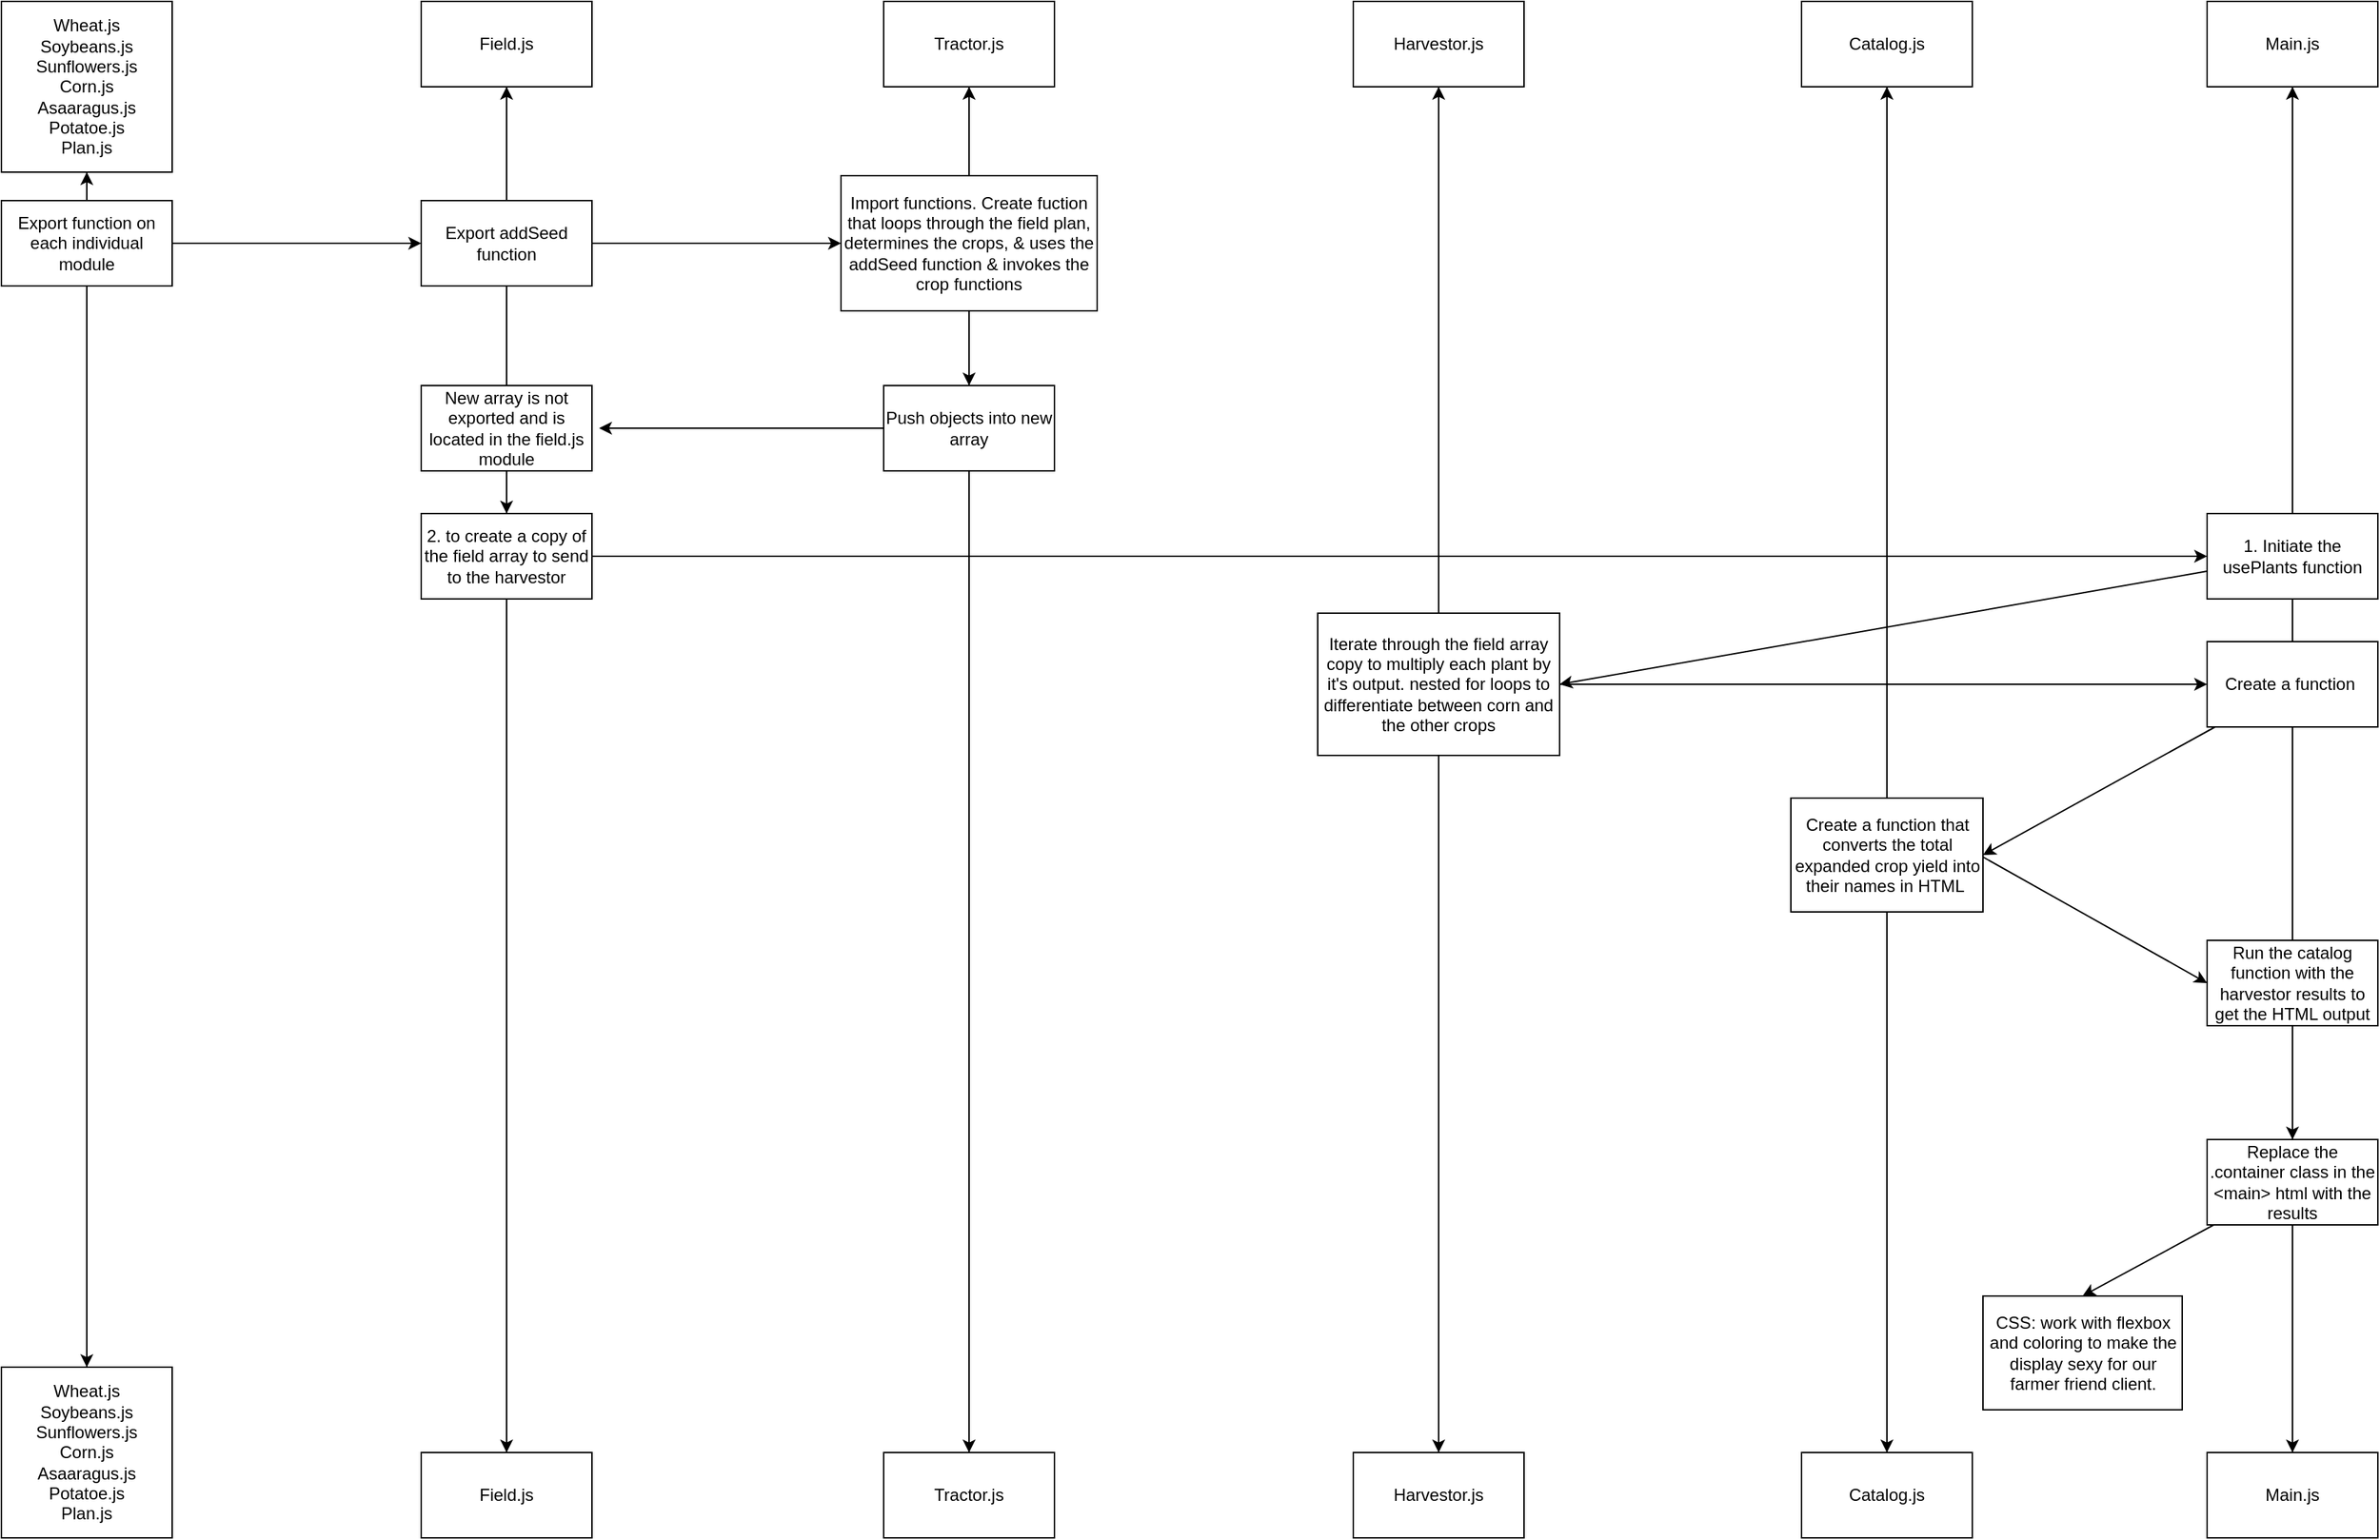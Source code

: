 <mxfile>
    <diagram id="bepw17oJPLS6hi9TQf34" name="Page-1">
        <mxGraphModel dx="1437" dy="886" grid="1" gridSize="10" guides="1" tooltips="1" connect="1" arrows="1" fold="1" page="1" pageScale="1" pageWidth="850" pageHeight="1100" math="0" shadow="0">
            <root>
                <mxCell id="0"/>
                <mxCell id="1" parent="0"/>
                <mxCell id="23" style="edgeStyle=none;html=1;" edge="1" parent="1" source="2" target="6">
                    <mxGeometry relative="1" as="geometry"/>
                </mxCell>
                <mxCell id="2" value="Harvestor.js" style="whiteSpace=wrap;html=1;" vertex="1" parent="1">
                    <mxGeometry x="960" y="10" width="120" height="60" as="geometry"/>
                </mxCell>
                <mxCell id="21" style="edgeStyle=none;html=1;entryX=0.5;entryY=0;entryDx=0;entryDy=0;" edge="1" parent="1" source="3" target="7">
                    <mxGeometry relative="1" as="geometry"/>
                </mxCell>
                <mxCell id="3" value="Tractor.js" style="whiteSpace=wrap;html=1;" vertex="1" parent="1">
                    <mxGeometry x="630" y="10" width="120" height="60" as="geometry"/>
                </mxCell>
                <mxCell id="28" style="edgeStyle=none;html=1;entryX=0.5;entryY=1;entryDx=0;entryDy=0;" edge="1" parent="1" source="4" target="13">
                    <mxGeometry relative="1" as="geometry">
                        <mxPoint x="1620" y="80" as="targetPoint"/>
                    </mxGeometry>
                </mxCell>
                <mxCell id="4" value="Main.js" style="whiteSpace=wrap;html=1;" vertex="1" parent="1">
                    <mxGeometry x="1560" y="1030" width="120" height="60" as="geometry"/>
                </mxCell>
                <mxCell id="26" style="edgeStyle=none;html=1;entryX=0.5;entryY=1;entryDx=0;entryDy=0;" edge="1" parent="1" source="5" target="14">
                    <mxGeometry relative="1" as="geometry"/>
                </mxCell>
                <mxCell id="5" value="Catalog.js" style="whiteSpace=wrap;html=1;" vertex="1" parent="1">
                    <mxGeometry x="1275" y="1030" width="120" height="60" as="geometry"/>
                </mxCell>
                <mxCell id="24" style="edgeStyle=none;html=1;" edge="1" parent="1" source="6" target="2">
                    <mxGeometry relative="1" as="geometry"/>
                </mxCell>
                <mxCell id="6" value="Harvestor.js" style="whiteSpace=wrap;html=1;" vertex="1" parent="1">
                    <mxGeometry x="960" y="1030" width="120" height="60" as="geometry"/>
                </mxCell>
                <mxCell id="22" style="edgeStyle=none;html=1;" edge="1" parent="1" source="7">
                    <mxGeometry relative="1" as="geometry">
                        <mxPoint x="690" y="70" as="targetPoint"/>
                    </mxGeometry>
                </mxCell>
                <mxCell id="7" value="Tractor.js" style="whiteSpace=wrap;html=1;" vertex="1" parent="1">
                    <mxGeometry x="630" y="1030" width="120" height="60" as="geometry"/>
                </mxCell>
                <mxCell id="20" style="edgeStyle=none;html=1;entryX=0.5;entryY=0;entryDx=0;entryDy=0;" edge="1" parent="1" source="9" target="10">
                    <mxGeometry relative="1" as="geometry"/>
                </mxCell>
                <mxCell id="9" value="Field.js" style="whiteSpace=wrap;html=1;" vertex="1" parent="1">
                    <mxGeometry x="305" y="10" width="120" height="60" as="geometry"/>
                </mxCell>
                <mxCell id="19" style="edgeStyle=none;html=1;entryX=0.5;entryY=1;entryDx=0;entryDy=0;" edge="1" parent="1" source="10" target="9">
                    <mxGeometry relative="1" as="geometry"/>
                </mxCell>
                <mxCell id="10" value="Field.js" style="whiteSpace=wrap;html=1;" vertex="1" parent="1">
                    <mxGeometry x="305" y="1030" width="120" height="60" as="geometry"/>
                </mxCell>
                <mxCell id="27" style="edgeStyle=none;html=1;" edge="1" parent="1" source="13" target="4">
                    <mxGeometry relative="1" as="geometry"/>
                </mxCell>
                <mxCell id="13" value="Main.js" style="whiteSpace=wrap;html=1;" vertex="1" parent="1">
                    <mxGeometry x="1560" y="10" width="120" height="60" as="geometry"/>
                </mxCell>
                <mxCell id="25" style="edgeStyle=none;html=1;" edge="1" parent="1" source="14" target="5">
                    <mxGeometry relative="1" as="geometry"/>
                </mxCell>
                <mxCell id="14" value="Catalog.js" style="whiteSpace=wrap;html=1;" vertex="1" parent="1">
                    <mxGeometry x="1275" y="10" width="120" height="60" as="geometry"/>
                </mxCell>
                <mxCell id="18" style="edgeStyle=none;html=1;entryX=0.5;entryY=1;entryDx=0;entryDy=0;" edge="1" parent="1" source="15" target="16">
                    <mxGeometry relative="1" as="geometry"/>
                </mxCell>
                <mxCell id="15" value="Wheat.js&lt;br&gt;Soybeans.js&lt;br&gt;Sunflowers.js&lt;br&gt;Corn.js&lt;br&gt;Asaaragus.js&lt;br&gt;Potatoe.js&lt;br&gt;Plan.js" style="whiteSpace=wrap;html=1;" vertex="1" parent="1">
                    <mxGeometry x="10" y="970" width="120" height="120" as="geometry"/>
                </mxCell>
                <mxCell id="17" style="edgeStyle=none;html=1;entryX=0.5;entryY=0;entryDx=0;entryDy=0;" edge="1" parent="1" source="16" target="15">
                    <mxGeometry relative="1" as="geometry"/>
                </mxCell>
                <mxCell id="16" value="Wheat.js&lt;br&gt;Soybeans.js&lt;br&gt;Sunflowers.js&lt;br&gt;Corn.js&lt;br&gt;Asaaragus.js&lt;br&gt;Potatoe.js&lt;br&gt;Plan.js" style="whiteSpace=wrap;html=1;" vertex="1" parent="1">
                    <mxGeometry x="10" y="10" width="120" height="120" as="geometry"/>
                </mxCell>
                <mxCell id="31" style="edgeStyle=none;html=1;entryX=0;entryY=0.5;entryDx=0;entryDy=0;" edge="1" parent="1" source="29" target="30">
                    <mxGeometry relative="1" as="geometry"/>
                </mxCell>
                <mxCell id="29" value="Export function on each individual module" style="whiteSpace=wrap;html=1;" vertex="1" parent="1">
                    <mxGeometry x="10" y="150" width="120" height="60" as="geometry"/>
                </mxCell>
                <mxCell id="32" style="edgeStyle=none;html=1;entryX=0;entryY=0.5;entryDx=0;entryDy=0;" edge="1" parent="1" source="30" target="33">
                    <mxGeometry relative="1" as="geometry">
                        <mxPoint x="600" y="180" as="targetPoint"/>
                    </mxGeometry>
                </mxCell>
                <mxCell id="30" value="Export addSeed function" style="whiteSpace=wrap;html=1;" vertex="1" parent="1">
                    <mxGeometry x="305" y="150" width="120" height="60" as="geometry"/>
                </mxCell>
                <mxCell id="34" style="edgeStyle=none;html=1;" edge="1" parent="1" source="33">
                    <mxGeometry relative="1" as="geometry">
                        <mxPoint x="690" y="280" as="targetPoint"/>
                    </mxGeometry>
                </mxCell>
                <mxCell id="33" value="Import functions. Create fuction that loops through the field plan, determines the crops, &amp;amp; uses the addSeed function &amp;amp; invokes the crop functions" style="whiteSpace=wrap;html=1;" vertex="1" parent="1">
                    <mxGeometry x="600" y="132.5" width="180" height="95" as="geometry"/>
                </mxCell>
                <mxCell id="36" style="edgeStyle=none;html=1;" edge="1" parent="1" source="35">
                    <mxGeometry relative="1" as="geometry">
                        <mxPoint x="430" y="310" as="targetPoint"/>
                    </mxGeometry>
                </mxCell>
                <mxCell id="35" value="Push objects into new array" style="whiteSpace=wrap;html=1;" vertex="1" parent="1">
                    <mxGeometry x="630" y="280" width="120" height="60" as="geometry"/>
                </mxCell>
                <mxCell id="41" style="edgeStyle=none;html=1;entryX=0.5;entryY=0;entryDx=0;entryDy=0;" edge="1" parent="1" source="38" target="39">
                    <mxGeometry relative="1" as="geometry"/>
                </mxCell>
                <mxCell id="38" value="New array is not exported and is located in the field.js module" style="whiteSpace=wrap;html=1;" vertex="1" parent="1">
                    <mxGeometry x="305" y="280" width="120" height="60" as="geometry"/>
                </mxCell>
                <mxCell id="43" style="edgeStyle=none;html=1;entryX=0;entryY=0.5;entryDx=0;entryDy=0;" edge="1" parent="1" source="39" target="40">
                    <mxGeometry relative="1" as="geometry"/>
                </mxCell>
                <mxCell id="39" value="2. to create a copy of the field array to send to the harvestor" style="whiteSpace=wrap;html=1;" vertex="1" parent="1">
                    <mxGeometry x="305" y="370" width="120" height="60" as="geometry"/>
                </mxCell>
                <mxCell id="45" style="edgeStyle=none;html=1;entryX=1;entryY=0.5;entryDx=0;entryDy=0;" edge="1" parent="1" source="40" target="44">
                    <mxGeometry relative="1" as="geometry"/>
                </mxCell>
                <mxCell id="40" value="1. Initiate the usePlants function" style="whiteSpace=wrap;html=1;" vertex="1" parent="1">
                    <mxGeometry x="1560" y="370" width="120" height="60" as="geometry"/>
                </mxCell>
                <mxCell id="47" style="edgeStyle=none;html=1;" edge="1" parent="1" source="44">
                    <mxGeometry relative="1" as="geometry">
                        <mxPoint x="1560" y="490" as="targetPoint"/>
                    </mxGeometry>
                </mxCell>
                <mxCell id="44" value="Iterate through the field array copy to multiply each plant by it's output. nested for loops to differentiate between corn and the other crops" style="whiteSpace=wrap;html=1;" vertex="1" parent="1">
                    <mxGeometry x="935" y="440" width="170" height="100" as="geometry"/>
                </mxCell>
                <mxCell id="49" style="edgeStyle=none;html=1;entryX=1;entryY=0.5;entryDx=0;entryDy=0;" edge="1" parent="1" source="46" target="48">
                    <mxGeometry relative="1" as="geometry"/>
                </mxCell>
                <mxCell id="46" value="Create a function&amp;nbsp;" style="whiteSpace=wrap;html=1;" vertex="1" parent="1">
                    <mxGeometry x="1560" y="460" width="120" height="60" as="geometry"/>
                </mxCell>
                <mxCell id="51" style="edgeStyle=none;html=1;entryX=0;entryY=0.5;entryDx=0;entryDy=0;" edge="1" parent="1" target="50">
                    <mxGeometry relative="1" as="geometry">
                        <mxPoint x="1400" y="610" as="sourcePoint"/>
                    </mxGeometry>
                </mxCell>
                <mxCell id="48" value="Create a function that converts the total expanded crop yield into their names in HTML&amp;nbsp;" style="whiteSpace=wrap;html=1;" vertex="1" parent="1">
                    <mxGeometry x="1267.5" y="570" width="135" height="80" as="geometry"/>
                </mxCell>
                <mxCell id="52" style="edgeStyle=none;html=1;" edge="1" parent="1" source="50">
                    <mxGeometry relative="1" as="geometry">
                        <mxPoint x="1620" y="810" as="targetPoint"/>
                    </mxGeometry>
                </mxCell>
                <mxCell id="50" value="Run the catalog function with the harvestor results to get the HTML output" style="whiteSpace=wrap;html=1;" vertex="1" parent="1">
                    <mxGeometry x="1560" y="670" width="120" height="60" as="geometry"/>
                </mxCell>
                <mxCell id="55" style="edgeStyle=none;html=1;entryX=0.5;entryY=0;entryDx=0;entryDy=0;" edge="1" parent="1" source="53" target="54">
                    <mxGeometry relative="1" as="geometry"/>
                </mxCell>
                <mxCell id="53" value="Replace the .container class in the &amp;lt;main&amp;gt; html with the results" style="whiteSpace=wrap;html=1;" vertex="1" parent="1">
                    <mxGeometry x="1560" y="810" width="120" height="60" as="geometry"/>
                </mxCell>
                <mxCell id="54" value="CSS: work with flexbox and coloring to make the display sexy for our farmer friend client." style="whiteSpace=wrap;html=1;" vertex="1" parent="1">
                    <mxGeometry x="1402.5" y="920" width="140" height="80" as="geometry"/>
                </mxCell>
            </root>
        </mxGraphModel>
    </diagram>
</mxfile>
